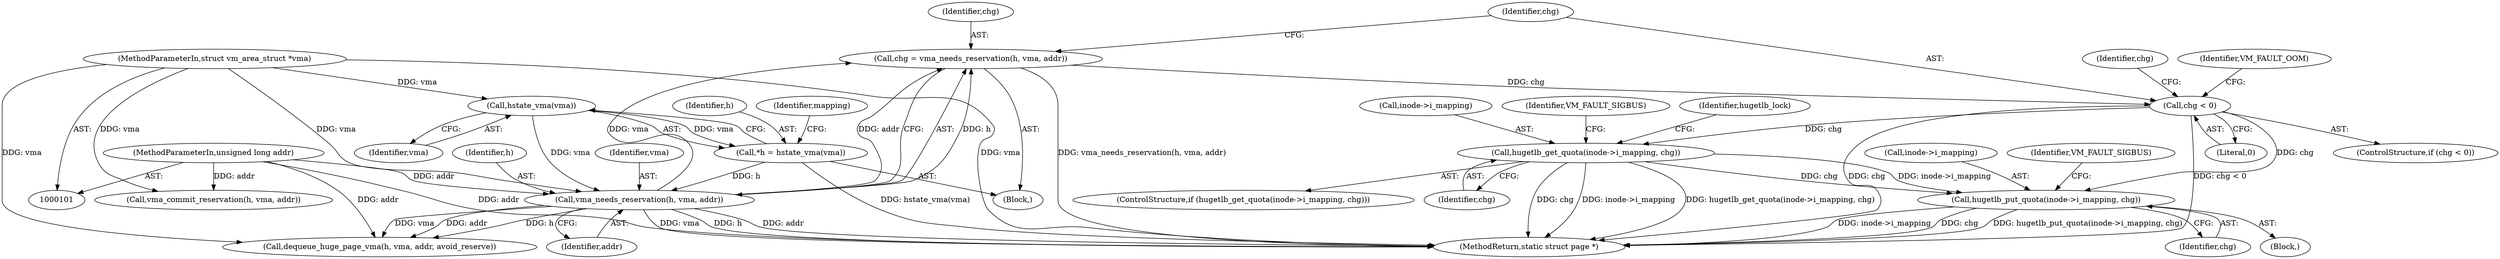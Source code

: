 digraph "1_linux_90481622d75715bfcb68501280a917dbfe516029_4@pointer" {
"1000179" [label="(Call,hugetlb_put_quota(inode->i_mapping, chg))"];
"1000144" [label="(Call,hugetlb_get_quota(inode->i_mapping, chg))"];
"1000134" [label="(Call,chg < 0)"];
"1000127" [label="(Call,chg = vma_needs_reservation(h, vma, addr))"];
"1000129" [label="(Call,vma_needs_reservation(h, vma, addr))"];
"1000107" [label="(Call,*h = hstate_vma(vma))"];
"1000109" [label="(Call,hstate_vma(vma))"];
"1000102" [label="(MethodParameterIn,struct vm_area_struct *vma)"];
"1000103" [label="(MethodParameterIn,unsigned long addr)"];
"1000183" [label="(Identifier,chg)"];
"1000155" [label="(Identifier,hugetlb_lock)"];
"1000180" [label="(Call,inode->i_mapping)"];
"1000193" [label="(Call,vma_commit_reservation(h, vma, addr))"];
"1000127" [label="(Call,chg = vma_needs_reservation(h, vma, addr))"];
"1000144" [label="(Call,hugetlb_get_quota(inode->i_mapping, chg))"];
"1000179" [label="(Call,hugetlb_put_quota(inode->i_mapping, chg))"];
"1000136" [label="(Literal,0)"];
"1000114" [label="(Identifier,mapping)"];
"1000145" [label="(Call,inode->i_mapping)"];
"1000158" [label="(Call,dequeue_huge_page_vma(h, vma, addr, avoid_reserve))"];
"1000152" [label="(Identifier,VM_FAULT_SIGBUS)"];
"1000129" [label="(Call,vma_needs_reservation(h, vma, addr))"];
"1000103" [label="(MethodParameterIn,unsigned long addr)"];
"1000109" [label="(Call,hstate_vma(vma))"];
"1000187" [label="(Identifier,VM_FAULT_SIGBUS)"];
"1000110" [label="(Identifier,vma)"];
"1000199" [label="(MethodReturn,static struct page *)"];
"1000148" [label="(Identifier,chg)"];
"1000178" [label="(Block,)"];
"1000142" [label="(Identifier,chg)"];
"1000107" [label="(Call,*h = hstate_vma(vma))"];
"1000130" [label="(Identifier,h)"];
"1000131" [label="(Identifier,vma)"];
"1000140" [label="(Identifier,VM_FAULT_OOM)"];
"1000108" [label="(Identifier,h)"];
"1000134" [label="(Call,chg < 0)"];
"1000132" [label="(Identifier,addr)"];
"1000143" [label="(ControlStructure,if (hugetlb_get_quota(inode->i_mapping, chg)))"];
"1000133" [label="(ControlStructure,if (chg < 0))"];
"1000128" [label="(Identifier,chg)"];
"1000102" [label="(MethodParameterIn,struct vm_area_struct *vma)"];
"1000105" [label="(Block,)"];
"1000135" [label="(Identifier,chg)"];
"1000179" -> "1000178"  [label="AST: "];
"1000179" -> "1000183"  [label="CFG: "];
"1000180" -> "1000179"  [label="AST: "];
"1000183" -> "1000179"  [label="AST: "];
"1000187" -> "1000179"  [label="CFG: "];
"1000179" -> "1000199"  [label="DDG: hugetlb_put_quota(inode->i_mapping, chg)"];
"1000179" -> "1000199"  [label="DDG: inode->i_mapping"];
"1000179" -> "1000199"  [label="DDG: chg"];
"1000144" -> "1000179"  [label="DDG: inode->i_mapping"];
"1000144" -> "1000179"  [label="DDG: chg"];
"1000134" -> "1000179"  [label="DDG: chg"];
"1000144" -> "1000143"  [label="AST: "];
"1000144" -> "1000148"  [label="CFG: "];
"1000145" -> "1000144"  [label="AST: "];
"1000148" -> "1000144"  [label="AST: "];
"1000152" -> "1000144"  [label="CFG: "];
"1000155" -> "1000144"  [label="CFG: "];
"1000144" -> "1000199"  [label="DDG: hugetlb_get_quota(inode->i_mapping, chg)"];
"1000144" -> "1000199"  [label="DDG: chg"];
"1000144" -> "1000199"  [label="DDG: inode->i_mapping"];
"1000134" -> "1000144"  [label="DDG: chg"];
"1000134" -> "1000133"  [label="AST: "];
"1000134" -> "1000136"  [label="CFG: "];
"1000135" -> "1000134"  [label="AST: "];
"1000136" -> "1000134"  [label="AST: "];
"1000140" -> "1000134"  [label="CFG: "];
"1000142" -> "1000134"  [label="CFG: "];
"1000134" -> "1000199"  [label="DDG: chg < 0"];
"1000134" -> "1000199"  [label="DDG: chg"];
"1000127" -> "1000134"  [label="DDG: chg"];
"1000127" -> "1000105"  [label="AST: "];
"1000127" -> "1000129"  [label="CFG: "];
"1000128" -> "1000127"  [label="AST: "];
"1000129" -> "1000127"  [label="AST: "];
"1000135" -> "1000127"  [label="CFG: "];
"1000127" -> "1000199"  [label="DDG: vma_needs_reservation(h, vma, addr)"];
"1000129" -> "1000127"  [label="DDG: h"];
"1000129" -> "1000127"  [label="DDG: vma"];
"1000129" -> "1000127"  [label="DDG: addr"];
"1000129" -> "1000132"  [label="CFG: "];
"1000130" -> "1000129"  [label="AST: "];
"1000131" -> "1000129"  [label="AST: "];
"1000132" -> "1000129"  [label="AST: "];
"1000129" -> "1000199"  [label="DDG: vma"];
"1000129" -> "1000199"  [label="DDG: h"];
"1000129" -> "1000199"  [label="DDG: addr"];
"1000107" -> "1000129"  [label="DDG: h"];
"1000109" -> "1000129"  [label="DDG: vma"];
"1000102" -> "1000129"  [label="DDG: vma"];
"1000103" -> "1000129"  [label="DDG: addr"];
"1000129" -> "1000158"  [label="DDG: h"];
"1000129" -> "1000158"  [label="DDG: vma"];
"1000129" -> "1000158"  [label="DDG: addr"];
"1000107" -> "1000105"  [label="AST: "];
"1000107" -> "1000109"  [label="CFG: "];
"1000108" -> "1000107"  [label="AST: "];
"1000109" -> "1000107"  [label="AST: "];
"1000114" -> "1000107"  [label="CFG: "];
"1000107" -> "1000199"  [label="DDG: hstate_vma(vma)"];
"1000109" -> "1000107"  [label="DDG: vma"];
"1000109" -> "1000110"  [label="CFG: "];
"1000110" -> "1000109"  [label="AST: "];
"1000102" -> "1000109"  [label="DDG: vma"];
"1000102" -> "1000101"  [label="AST: "];
"1000102" -> "1000199"  [label="DDG: vma"];
"1000102" -> "1000158"  [label="DDG: vma"];
"1000102" -> "1000193"  [label="DDG: vma"];
"1000103" -> "1000101"  [label="AST: "];
"1000103" -> "1000199"  [label="DDG: addr"];
"1000103" -> "1000158"  [label="DDG: addr"];
"1000103" -> "1000193"  [label="DDG: addr"];
}
